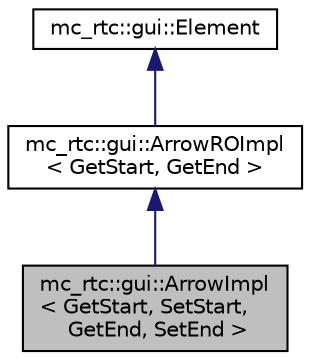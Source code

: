 digraph "mc_rtc::gui::ArrowImpl&lt; GetStart, SetStart, GetEnd, SetEnd &gt;"
{
 // INTERACTIVE_SVG=YES
  edge [fontname="Helvetica",fontsize="10",labelfontname="Helvetica",labelfontsize="10"];
  node [fontname="Helvetica",fontsize="10",shape=record];
  Node3 [label="mc_rtc::gui::ArrowImpl\l\< GetStart, SetStart,\l GetEnd, SetEnd \>",height=0.2,width=0.4,color="black", fillcolor="grey75", style="filled", fontcolor="black"];
  Node4 -> Node3 [dir="back",color="midnightblue",fontsize="10",style="solid",fontname="Helvetica"];
  Node4 [label="mc_rtc::gui::ArrowROImpl\l\< GetStart, GetEnd \>",height=0.2,width=0.4,color="black", fillcolor="white", style="filled",URL="$structmc__rtc_1_1gui_1_1ArrowROImpl.html"];
  Node5 -> Node4 [dir="back",color="midnightblue",fontsize="10",style="solid",fontname="Helvetica"];
  Node5 [label="mc_rtc::gui::Element",height=0.2,width=0.4,color="black", fillcolor="white", style="filled",URL="$structmc__rtc_1_1gui_1_1Element.html"];
}

